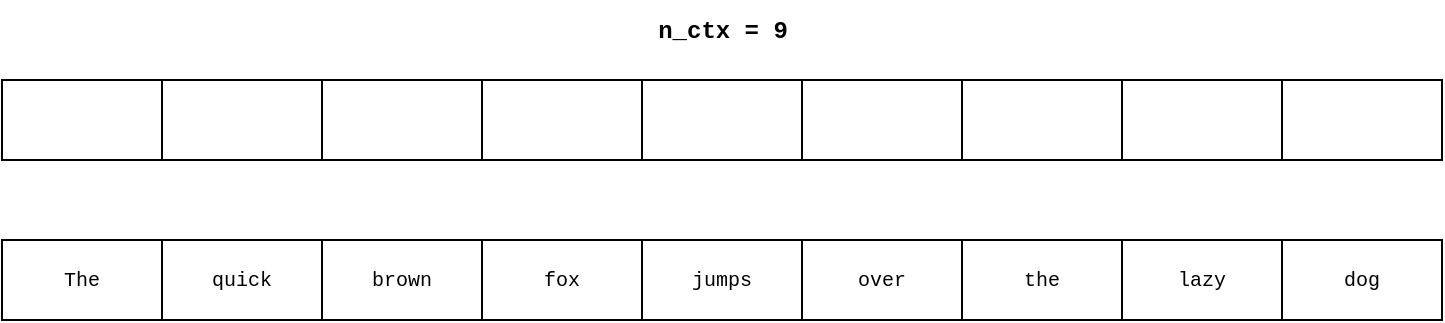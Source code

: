 <mxfile>
    <diagram id="aajZ0z0F-TQ58bnnkiaa" name="Page-1">
        <mxGraphModel dx="1331" dy="536" grid="1" gridSize="10" guides="1" tooltips="1" connect="1" arrows="1" fold="1" page="1" pageScale="1" pageWidth="827" pageHeight="1169" math="0" shadow="0">
            <root>
                <mxCell id="0"/>
                <mxCell id="1" parent="0"/>
                <mxCell id="4" value="The" style="whiteSpace=wrap;html=1;fontFamily=Courier New;fontSize=10;" vertex="1" parent="1">
                    <mxGeometry x="54" y="160" width="80" height="40" as="geometry"/>
                </mxCell>
                <mxCell id="5" value="quick" style="whiteSpace=wrap;html=1;fontFamily=Courier New;fontSize=10;" vertex="1" parent="1">
                    <mxGeometry x="134" y="160" width="80" height="40" as="geometry"/>
                </mxCell>
                <mxCell id="6" value="brown" style="whiteSpace=wrap;html=1;fontFamily=Courier New;fontSize=10;" vertex="1" parent="1">
                    <mxGeometry x="214" y="160" width="80" height="40" as="geometry"/>
                </mxCell>
                <mxCell id="7" value="fox" style="whiteSpace=wrap;html=1;fontFamily=Courier New;fontSize=10;" vertex="1" parent="1">
                    <mxGeometry x="294" y="160" width="80" height="40" as="geometry"/>
                </mxCell>
                <mxCell id="8" value="jumps" style="whiteSpace=wrap;html=1;fontFamily=Courier New;fontSize=10;" vertex="1" parent="1">
                    <mxGeometry x="374" y="160" width="80" height="40" as="geometry"/>
                </mxCell>
                <mxCell id="16" value="over" style="whiteSpace=wrap;html=1;fontFamily=Courier New;fontSize=10;" vertex="1" parent="1">
                    <mxGeometry x="454" y="160" width="80" height="40" as="geometry"/>
                </mxCell>
                <mxCell id="17" value="the" style="whiteSpace=wrap;html=1;fontFamily=Courier New;fontSize=10;" vertex="1" parent="1">
                    <mxGeometry x="534" y="160" width="80" height="40" as="geometry"/>
                </mxCell>
                <mxCell id="18" value="lazy" style="whiteSpace=wrap;html=1;fontFamily=Courier New;fontSize=10;" vertex="1" parent="1">
                    <mxGeometry x="614" y="160" width="80" height="40" as="geometry"/>
                </mxCell>
                <mxCell id="19" value="dog" style="whiteSpace=wrap;html=1;fontFamily=Courier New;fontSize=10;" vertex="1" parent="1">
                    <mxGeometry x="694" y="160" width="80" height="40" as="geometry"/>
                </mxCell>
                <mxCell id="21" value="" style="whiteSpace=wrap;html=1;fontFamily=Courier New;fontSize=10;" vertex="1" parent="1">
                    <mxGeometry x="54" y="80" width="80" height="40" as="geometry"/>
                </mxCell>
                <mxCell id="22" value="" style="whiteSpace=wrap;html=1;fontFamily=Courier New;fontSize=10;" vertex="1" parent="1">
                    <mxGeometry x="134" y="80" width="80" height="40" as="geometry"/>
                </mxCell>
                <mxCell id="23" value="" style="whiteSpace=wrap;html=1;fontFamily=Courier New;fontSize=10;" vertex="1" parent="1">
                    <mxGeometry x="214" y="80" width="80" height="40" as="geometry"/>
                </mxCell>
                <mxCell id="24" value="" style="whiteSpace=wrap;html=1;fontFamily=Courier New;fontSize=10;" vertex="1" parent="1">
                    <mxGeometry x="294" y="80" width="80" height="40" as="geometry"/>
                </mxCell>
                <mxCell id="25" value="" style="whiteSpace=wrap;html=1;fontFamily=Courier New;fontSize=10;" vertex="1" parent="1">
                    <mxGeometry x="374" y="80" width="80" height="40" as="geometry"/>
                </mxCell>
                <mxCell id="26" value="&lt;font face=&quot;Courier New&quot;&gt;&lt;b&gt;n_ctx = 9&lt;/b&gt;&lt;/font&gt;" style="text;html=1;align=center;verticalAlign=middle;resizable=0;points=[];autosize=1;strokeColor=none;fillColor=none;" vertex="1" parent="1">
                    <mxGeometry x="369" y="40" width="90" height="30" as="geometry"/>
                </mxCell>
                <mxCell id="27" value="" style="whiteSpace=wrap;html=1;fontFamily=Courier New;fontSize=10;" vertex="1" parent="1">
                    <mxGeometry x="454" y="80" width="80" height="40" as="geometry"/>
                </mxCell>
                <mxCell id="28" value="" style="whiteSpace=wrap;html=1;fontFamily=Courier New;fontSize=10;" vertex="1" parent="1">
                    <mxGeometry x="534" y="80" width="80" height="40" as="geometry"/>
                </mxCell>
                <mxCell id="29" value="" style="whiteSpace=wrap;html=1;fontFamily=Courier New;fontSize=10;" vertex="1" parent="1">
                    <mxGeometry x="614" y="80" width="80" height="40" as="geometry"/>
                </mxCell>
                <mxCell id="30" value="" style="whiteSpace=wrap;html=1;fontFamily=Courier New;fontSize=10;" vertex="1" parent="1">
                    <mxGeometry x="694" y="80" width="80" height="40" as="geometry"/>
                </mxCell>
            </root>
        </mxGraphModel>
    </diagram>
</mxfile>
